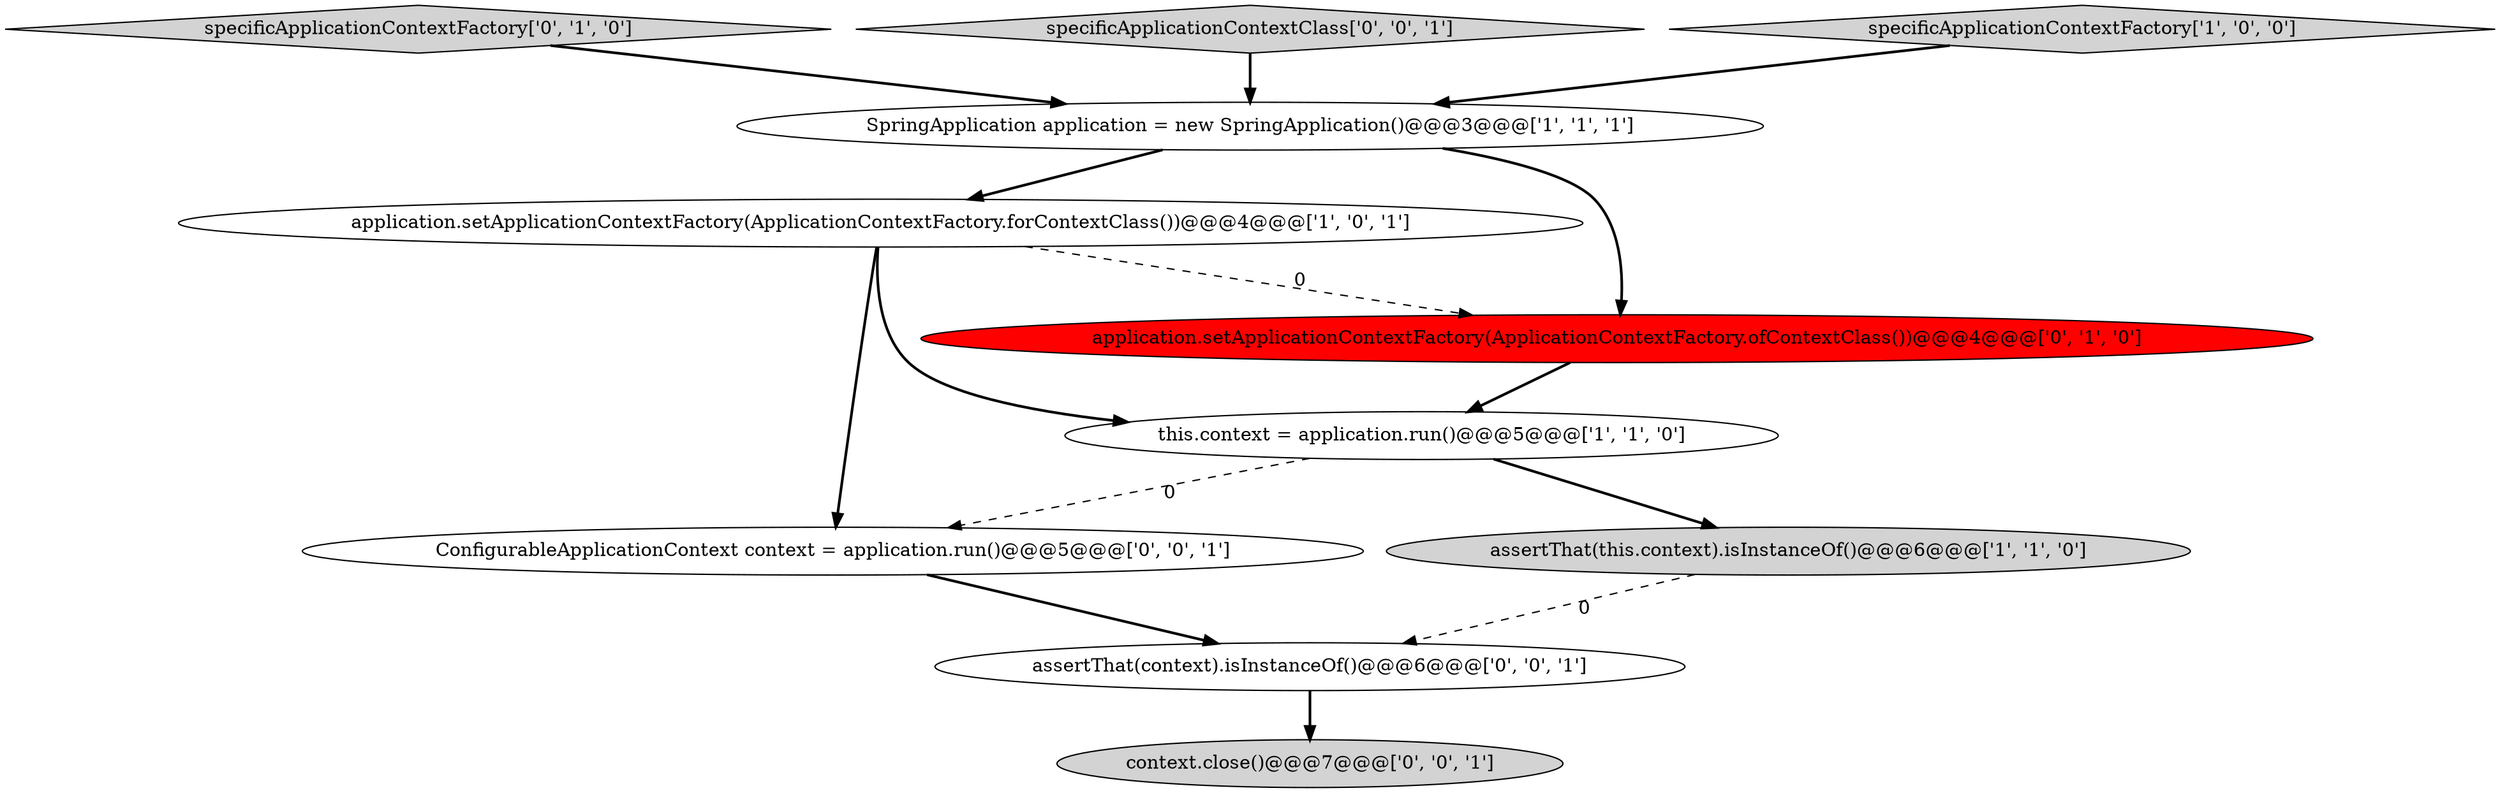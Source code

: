 digraph {
0 [style = filled, label = "SpringApplication application = new SpringApplication()@@@3@@@['1', '1', '1']", fillcolor = white, shape = ellipse image = "AAA0AAABBB1BBB"];
8 [style = filled, label = "assertThat(context).isInstanceOf()@@@6@@@['0', '0', '1']", fillcolor = white, shape = ellipse image = "AAA0AAABBB3BBB"];
7 [style = filled, label = "ConfigurableApplicationContext context = application.run()@@@5@@@['0', '0', '1']", fillcolor = white, shape = ellipse image = "AAA0AAABBB3BBB"];
6 [style = filled, label = "specificApplicationContextFactory['0', '1', '0']", fillcolor = lightgray, shape = diamond image = "AAA0AAABBB2BBB"];
3 [style = filled, label = "this.context = application.run()@@@5@@@['1', '1', '0']", fillcolor = white, shape = ellipse image = "AAA0AAABBB1BBB"];
10 [style = filled, label = "specificApplicationContextClass['0', '0', '1']", fillcolor = lightgray, shape = diamond image = "AAA0AAABBB3BBB"];
9 [style = filled, label = "context.close()@@@7@@@['0', '0', '1']", fillcolor = lightgray, shape = ellipse image = "AAA0AAABBB3BBB"];
5 [style = filled, label = "application.setApplicationContextFactory(ApplicationContextFactory.ofContextClass())@@@4@@@['0', '1', '0']", fillcolor = red, shape = ellipse image = "AAA1AAABBB2BBB"];
2 [style = filled, label = "specificApplicationContextFactory['1', '0', '0']", fillcolor = lightgray, shape = diamond image = "AAA0AAABBB1BBB"];
1 [style = filled, label = "application.setApplicationContextFactory(ApplicationContextFactory.forContextClass())@@@4@@@['1', '0', '1']", fillcolor = white, shape = ellipse image = "AAA0AAABBB1BBB"];
4 [style = filled, label = "assertThat(this.context).isInstanceOf()@@@6@@@['1', '1', '0']", fillcolor = lightgray, shape = ellipse image = "AAA0AAABBB1BBB"];
1->3 [style = bold, label=""];
5->3 [style = bold, label=""];
2->0 [style = bold, label=""];
6->0 [style = bold, label=""];
1->5 [style = dashed, label="0"];
4->8 [style = dashed, label="0"];
7->8 [style = bold, label=""];
3->7 [style = dashed, label="0"];
3->4 [style = bold, label=""];
0->1 [style = bold, label=""];
1->7 [style = bold, label=""];
10->0 [style = bold, label=""];
0->5 [style = bold, label=""];
8->9 [style = bold, label=""];
}
